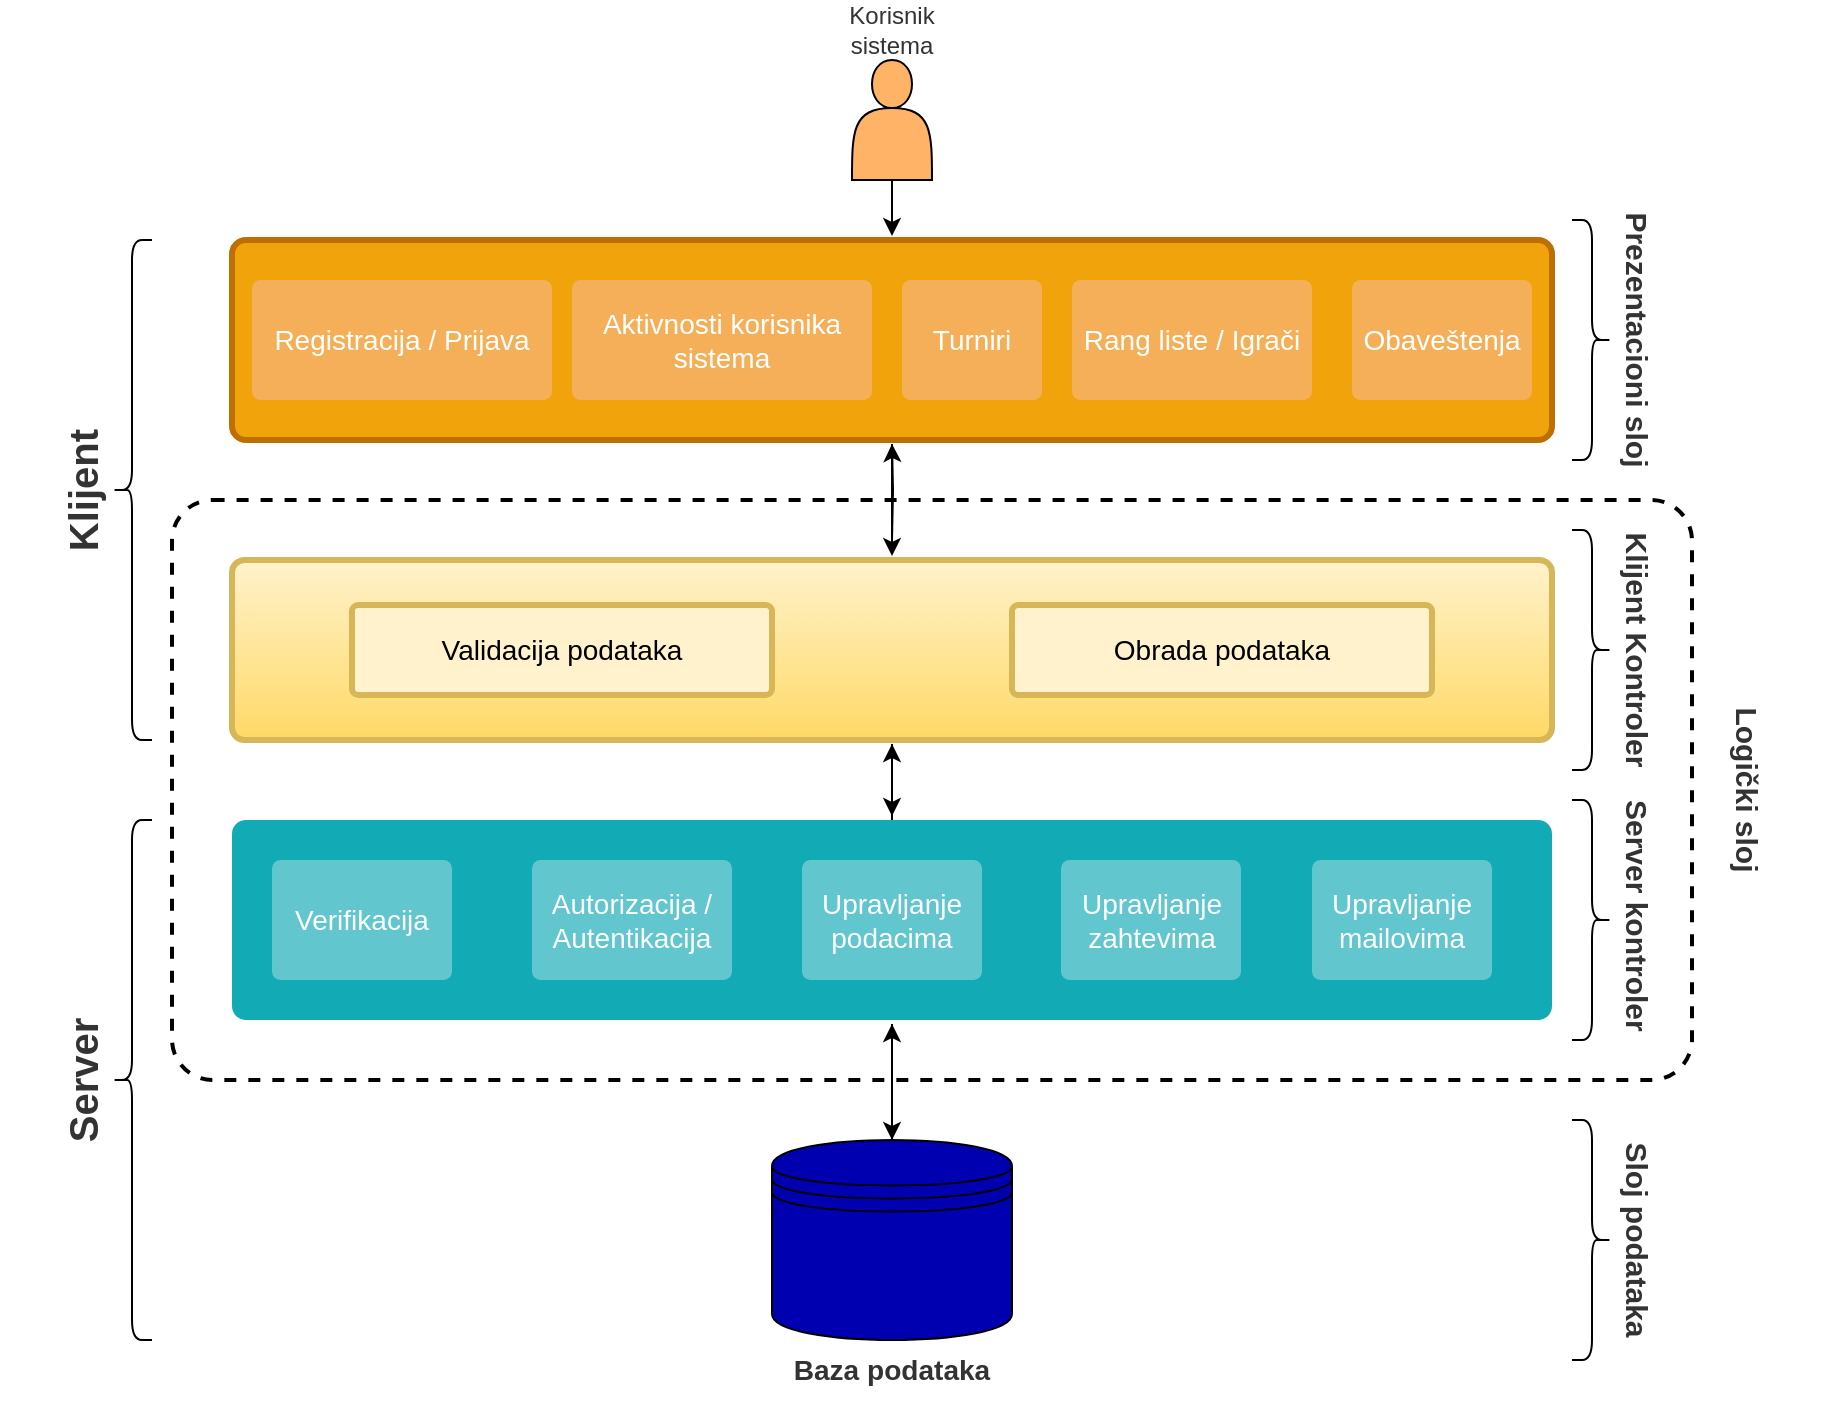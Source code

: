 <mxfile version="15.9.6" type="device"><diagram id="6a731a19-8d31-9384-78a2-239565b7b9f0" name="Page-1"><mxGraphModel dx="1382" dy="764" grid="1" gridSize="10" guides="1" tooltips="1" connect="1" arrows="1" fold="1" page="1" pageScale="1" pageWidth="1169" pageHeight="827" background="none" math="0" shadow="0"><root><mxCell id="0"/><mxCell id="1" parent="0"/><mxCell id="ycYNeVk4FMvr_aUXF9Zh-1812" style="edgeStyle=orthogonalEdgeStyle;rounded=0;orthogonalLoop=1;jettySize=auto;html=1;exitX=0.5;exitY=1;exitDx=0;exitDy=0;fontColor=#A9C4EB;" parent="1" source="ycYNeVk4FMvr_aUXF9Zh-1779" target="ycYNeVk4FMvr_aUXF9Zh-1796" edge="1"><mxGeometry relative="1" as="geometry"/></mxCell><mxCell id="ycYNeVk4FMvr_aUXF9Zh-1779" value="" style="rounded=1;whiteSpace=wrap;html=1;shadow=0;labelBackgroundColor=none;strokeColor=#BD7000;strokeWidth=3;fillColor=#f0a30a;fontFamily=Helvetica;fontSize=14;fontColor=#000000;align=center;spacing=5;fontStyle=1;arcSize=7;perimeterSpacing=2;" parent="1" vertex="1"><mxGeometry x="225" y="169" width="660" height="100" as="geometry"/></mxCell><mxCell id="ycYNeVk4FMvr_aUXF9Zh-1789" value="Registracija / Prijava" style="rounded=1;whiteSpace=wrap;html=1;shadow=0;labelBackgroundColor=none;strokeColor=none;strokeWidth=3;fillColor=#f5af58;fontFamily=Helvetica;fontSize=14;fontColor=#FFFFFF;align=center;spacing=5;arcSize=7;perimeterSpacing=2;" parent="1" vertex="1"><mxGeometry x="235" y="189" width="150" height="60" as="geometry"/></mxCell><mxCell id="ycYNeVk4FMvr_aUXF9Zh-1790" value="Aktivnosti korisnika sistema" style="rounded=1;whiteSpace=wrap;html=1;shadow=0;labelBackgroundColor=none;strokeColor=none;strokeWidth=3;fillColor=#f5af58;fontFamily=Helvetica;fontSize=14;fontColor=#FFFFFF;align=center;spacing=5;arcSize=7;perimeterSpacing=2;" parent="1" vertex="1"><mxGeometry x="395" y="189" width="150" height="60" as="geometry"/></mxCell><mxCell id="ycYNeVk4FMvr_aUXF9Zh-1791" value="Turniri" style="rounded=1;whiteSpace=wrap;html=1;shadow=0;labelBackgroundColor=none;strokeColor=none;strokeWidth=3;fillColor=#f5af58;fontFamily=Helvetica;fontSize=14;fontColor=#FFFFFF;align=center;spacing=5;arcSize=7;perimeterSpacing=2;" parent="1" vertex="1"><mxGeometry x="560" y="189" width="70" height="60" as="geometry"/></mxCell><mxCell id="ycYNeVk4FMvr_aUXF9Zh-1793" value="Rang liste / Igrači" style="rounded=1;whiteSpace=wrap;html=1;shadow=0;labelBackgroundColor=none;strokeColor=none;strokeWidth=3;fillColor=#f5af58;fontFamily=Helvetica;fontSize=14;fontColor=#FFFFFF;align=center;spacing=5;arcSize=7;perimeterSpacing=2;" parent="1" vertex="1"><mxGeometry x="645" y="189" width="120" height="60" as="geometry"/></mxCell><mxCell id="ycYNeVk4FMvr_aUXF9Zh-1794" value="Obaveštenja" style="rounded=1;whiteSpace=wrap;html=1;shadow=0;labelBackgroundColor=none;strokeColor=none;strokeWidth=3;fillColor=#f5af58;fontFamily=Helvetica;fontSize=14;fontColor=#FFFFFF;align=center;spacing=5;arcSize=7;perimeterSpacing=2;" parent="1" vertex="1"><mxGeometry x="785" y="189" width="90" height="60" as="geometry"/></mxCell><mxCell id="ycYNeVk4FMvr_aUXF9Zh-1813" style="edgeStyle=orthogonalEdgeStyle;rounded=0;orthogonalLoop=1;jettySize=auto;html=1;fontColor=#A9C4EB;" parent="1" target="ycYNeVk4FMvr_aUXF9Zh-1779" edge="1"><mxGeometry relative="1" as="geometry"><mxPoint x="555" y="319" as="sourcePoint"/></mxGeometry></mxCell><mxCell id="ycYNeVk4FMvr_aUXF9Zh-1816" style="edgeStyle=orthogonalEdgeStyle;rounded=0;orthogonalLoop=1;jettySize=auto;html=1;exitX=0.5;exitY=1;exitDx=0;exitDy=0;fontColor=#A9C4EB;" parent="1" source="ycYNeVk4FMvr_aUXF9Zh-1796" target="ycYNeVk4FMvr_aUXF9Zh-1800" edge="1"><mxGeometry relative="1" as="geometry"/></mxCell><mxCell id="ycYNeVk4FMvr_aUXF9Zh-1796" value="" style="rounded=1;whiteSpace=wrap;html=1;shadow=0;labelBackgroundColor=none;strokeColor=#d6b656;strokeWidth=3;fillColor=#fff2cc;fontFamily=Helvetica;fontSize=14;align=center;spacing=5;fontStyle=1;arcSize=7;perimeterSpacing=2;gradientColor=#ffd966;" parent="1" vertex="1"><mxGeometry x="225" y="329" width="660" height="90" as="geometry"/></mxCell><mxCell id="ycYNeVk4FMvr_aUXF9Zh-1798" value="Validacija podataka" style="rounded=1;whiteSpace=wrap;html=1;shadow=0;labelBackgroundColor=none;strokeColor=#d6b656;strokeWidth=3;fillColor=#fff2cc;fontFamily=Helvetica;fontSize=14;align=center;spacing=5;fontStyle=0;arcSize=7;perimeterSpacing=2;" parent="1" vertex="1"><mxGeometry x="285" y="351.5" width="210" height="45" as="geometry"/></mxCell><mxCell id="ycYNeVk4FMvr_aUXF9Zh-1799" value="Obrada podataka" style="rounded=1;whiteSpace=wrap;html=1;shadow=0;labelBackgroundColor=none;strokeColor=#d6b656;strokeWidth=3;fillColor=#fff2cc;fontFamily=Helvetica;fontSize=14;align=center;spacing=5;fontStyle=0;arcSize=7;perimeterSpacing=2;" parent="1" vertex="1"><mxGeometry x="615" y="351.5" width="210" height="45" as="geometry"/></mxCell><mxCell id="ycYNeVk4FMvr_aUXF9Zh-1815" style="edgeStyle=orthogonalEdgeStyle;rounded=0;orthogonalLoop=1;jettySize=auto;html=1;entryX=0.5;entryY=1;entryDx=0;entryDy=0;fontColor=#A9C4EB;" parent="1" target="ycYNeVk4FMvr_aUXF9Zh-1796" edge="1"><mxGeometry relative="1" as="geometry"><mxPoint x="555" y="467" as="sourcePoint"/><Array as="points"><mxPoint x="555" y="477"/><mxPoint x="555" y="477"/></Array></mxGeometry></mxCell><mxCell id="ycYNeVk4FMvr_aUXF9Zh-1818" style="edgeStyle=orthogonalEdgeStyle;rounded=0;orthogonalLoop=1;jettySize=auto;html=1;exitX=0.5;exitY=1;exitDx=0;exitDy=0;fontColor=#A9C4EB;entryX=0.5;entryY=0;entryDx=0;entryDy=0;" parent="1" source="ycYNeVk4FMvr_aUXF9Zh-1800" target="ycYNeVk4FMvr_aUXF9Zh-1819" edge="1"><mxGeometry relative="1" as="geometry"><mxPoint x="555" y="589" as="targetPoint"/></mxGeometry></mxCell><mxCell id="ycYNeVk4FMvr_aUXF9Zh-1800" value="" style="rounded=1;whiteSpace=wrap;html=1;shadow=0;labelBackgroundColor=none;strokeColor=none;strokeWidth=3;fillColor=#12aab5;fontFamily=Helvetica;fontSize=14;fontColor=#FFFFFF;align=center;spacing=5;fontStyle=1;arcSize=7;perimeterSpacing=2;" parent="1" vertex="1"><mxGeometry x="225" y="459" width="660" height="100" as="geometry"/></mxCell><mxCell id="ycYNeVk4FMvr_aUXF9Zh-1801" value="Upravljanje mailovima" style="rounded=1;whiteSpace=wrap;html=1;shadow=0;labelBackgroundColor=none;strokeColor=none;strokeWidth=3;fillColor=#61c6ce;fontFamily=Helvetica;fontSize=14;fontColor=#FFFFFF;align=center;spacing=5;fontStyle=0;arcSize=7;perimeterSpacing=2;" parent="1" vertex="1"><mxGeometry x="765" y="479" width="90" height="60" as="geometry"/></mxCell><mxCell id="ycYNeVk4FMvr_aUXF9Zh-1802" value="Verifikacija" style="rounded=1;whiteSpace=wrap;html=1;shadow=0;labelBackgroundColor=none;strokeColor=none;strokeWidth=3;fillColor=#61c6ce;fontFamily=Helvetica;fontSize=14;fontColor=#FFFFFF;align=center;spacing=5;fontStyle=0;arcSize=7;perimeterSpacing=2;" parent="1" vertex="1"><mxGeometry x="245" y="479" width="90" height="60" as="geometry"/></mxCell><mxCell id="ycYNeVk4FMvr_aUXF9Zh-1803" value="Autorizacija / Autentikacija" style="rounded=1;whiteSpace=wrap;html=1;shadow=0;labelBackgroundColor=none;strokeColor=none;strokeWidth=3;fillColor=#61c6ce;fontFamily=Helvetica;fontSize=14;fontColor=#FFFFFF;align=center;spacing=5;fontStyle=0;arcSize=7;perimeterSpacing=2;" parent="1" vertex="1"><mxGeometry x="375" y="479" width="100" height="60" as="geometry"/></mxCell><mxCell id="ycYNeVk4FMvr_aUXF9Zh-1804" value="Upravljanje podacima" style="rounded=1;whiteSpace=wrap;html=1;shadow=0;labelBackgroundColor=none;strokeColor=none;strokeWidth=3;fillColor=#61c6ce;fontFamily=Helvetica;fontSize=14;fontColor=#FFFFFF;align=center;spacing=5;fontStyle=0;arcSize=7;perimeterSpacing=2;" parent="1" vertex="1"><mxGeometry x="510" y="479" width="90" height="60" as="geometry"/></mxCell><mxCell id="ycYNeVk4FMvr_aUXF9Zh-1837" style="edgeStyle=orthogonalEdgeStyle;rounded=0;orthogonalLoop=1;jettySize=auto;html=1;fontSize=20;fontColor=#333333;exitX=0.5;exitY=0;exitDx=0;exitDy=0;" parent="1" source="ycYNeVk4FMvr_aUXF9Zh-1819" target="ycYNeVk4FMvr_aUXF9Zh-1800" edge="1"><mxGeometry relative="1" as="geometry"><mxPoint x="555" y="589" as="sourcePoint"/><Array as="points"><mxPoint x="555" y="599"/><mxPoint x="555" y="599"/></Array></mxGeometry></mxCell><mxCell id="ycYNeVk4FMvr_aUXF9Zh-1819" value="" style="shape=datastore;whiteSpace=wrap;html=1;fontColor=#A9C4EB;fillColor=#0000B0;" parent="1" vertex="1"><mxGeometry x="495" y="619" width="120" height="100" as="geometry"/></mxCell><mxCell id="ycYNeVk4FMvr_aUXF9Zh-1808" value="&lt;h3&gt;&lt;b&gt;&lt;font color=&quot;#333333&quot;&gt;Baza podataka&lt;/font&gt;&lt;/b&gt;&lt;/h3&gt;" style="text;html=1;strokeColor=none;fillColor=none;align=center;verticalAlign=middle;whiteSpace=wrap;rounded=0;fontColor=none;" parent="1" vertex="1"><mxGeometry x="495" y="719" width="120" height="30" as="geometry"/></mxCell><mxCell id="ycYNeVk4FMvr_aUXF9Zh-1820" value="" style="shape=curlyBracket;whiteSpace=wrap;html=1;rounded=1;fontColor=#333333;fillColor=#0000B0;" parent="1" vertex="1"><mxGeometry x="165" y="169" width="20" height="250" as="geometry"/></mxCell><mxCell id="ycYNeVk4FMvr_aUXF9Zh-1821" value="" style="shape=curlyBracket;whiteSpace=wrap;html=1;rounded=1;fontColor=#333333;fillColor=#0000B0;" parent="1" vertex="1"><mxGeometry x="165" y="459" width="20" height="260" as="geometry"/></mxCell><mxCell id="ycYNeVk4FMvr_aUXF9Zh-1822" value="" style="shape=curlyBracket;whiteSpace=wrap;html=1;rounded=1;flipH=1;fontColor=#333333;fillColor=#0000B0;" parent="1" vertex="1"><mxGeometry x="895" y="159" width="20" height="120" as="geometry"/></mxCell><mxCell id="ycYNeVk4FMvr_aUXF9Zh-1823" value="" style="shape=curlyBracket;whiteSpace=wrap;html=1;rounded=1;flipH=1;fontColor=#333333;fillColor=#0000B0;" parent="1" vertex="1"><mxGeometry x="895" y="314" width="20" height="120" as="geometry"/></mxCell><mxCell id="ycYNeVk4FMvr_aUXF9Zh-1824" value="" style="shape=curlyBracket;whiteSpace=wrap;html=1;rounded=1;flipH=1;fontColor=#333333;fillColor=#0000B0;size=0.5;" parent="1" vertex="1"><mxGeometry x="895" y="449" width="20" height="120" as="geometry"/></mxCell><mxCell id="ycYNeVk4FMvr_aUXF9Zh-1825" value="" style="shape=curlyBracket;whiteSpace=wrap;html=1;rounded=1;flipH=1;fontColor=#333333;fillColor=#0000B0;" parent="1" vertex="1"><mxGeometry x="895" y="609" width="20" height="120" as="geometry"/></mxCell><mxCell id="ycYNeVk4FMvr_aUXF9Zh-1830" style="edgeStyle=orthogonalEdgeStyle;rounded=0;orthogonalLoop=1;jettySize=auto;html=1;fontColor=#333333;entryX=0.5;entryY=0;entryDx=0;entryDy=0;" parent="1" source="ycYNeVk4FMvr_aUXF9Zh-1827" target="ycYNeVk4FMvr_aUXF9Zh-1779" edge="1"><mxGeometry relative="1" as="geometry"><mxPoint x="215" y="219" as="targetPoint"/></mxGeometry></mxCell><mxCell id="ycYNeVk4FMvr_aUXF9Zh-1827" value="" style="shape=actor;whiteSpace=wrap;html=1;fontColor=#333333;fillColor=#FFB366;" parent="1" vertex="1"><mxGeometry x="535" y="79" width="40" height="60" as="geometry"/></mxCell><mxCell id="ycYNeVk4FMvr_aUXF9Zh-1828" value="Korisnik sistema" style="text;html=1;strokeColor=none;fillColor=none;align=center;verticalAlign=middle;whiteSpace=wrap;rounded=0;fontColor=#333333;" parent="1" vertex="1"><mxGeometry x="525" y="49" width="60" height="30" as="geometry"/></mxCell><mxCell id="ycYNeVk4FMvr_aUXF9Zh-1832" value="&lt;h1&gt;&lt;b&gt;&lt;font style=&quot;font-size: 20px&quot;&gt;Klijent&lt;/font&gt;&lt;/b&gt;&lt;/h1&gt;" style="text;html=1;strokeColor=none;fillColor=none;align=center;verticalAlign=middle;whiteSpace=wrap;rounded=0;fontColor=#333333;rotation=270;" parent="1" vertex="1"><mxGeometry x="80" y="254" width="140" height="80" as="geometry"/></mxCell><mxCell id="ycYNeVk4FMvr_aUXF9Zh-1833" value="&lt;h1&gt;&lt;b&gt;&lt;font style=&quot;font-size: 20px&quot;&gt;Server&lt;/font&gt;&lt;/b&gt;&lt;/h1&gt;" style="text;html=1;strokeColor=none;fillColor=none;align=center;verticalAlign=middle;whiteSpace=wrap;rounded=0;fontColor=#333333;rotation=270;" parent="1" vertex="1"><mxGeometry x="80" y="549" width="140" height="80" as="geometry"/></mxCell><mxCell id="ycYNeVk4FMvr_aUXF9Zh-1844" value="&lt;h1&gt;&lt;b&gt;&lt;font style=&quot;font-size: 15px&quot;&gt;Prezentacioni sloj&lt;/font&gt;&lt;/b&gt;&lt;/h1&gt;" style="text;html=1;strokeColor=none;fillColor=none;align=center;verticalAlign=middle;whiteSpace=wrap;rounded=0;fontColor=#333333;rotation=90;" parent="1" vertex="1"><mxGeometry x="860" y="179" width="140" height="80" as="geometry"/></mxCell><mxCell id="ycYNeVk4FMvr_aUXF9Zh-1845" value="&lt;h1&gt;&lt;b&gt;&lt;font style=&quot;font-size: 15px&quot;&gt;Klijent Kontroler&lt;/font&gt;&lt;/b&gt;&lt;/h1&gt;" style="text;html=1;strokeColor=none;fillColor=none;align=center;verticalAlign=middle;whiteSpace=wrap;rounded=0;fontColor=#333333;rotation=90;" parent="1" vertex="1"><mxGeometry x="860" y="334" width="140" height="80" as="geometry"/></mxCell><mxCell id="ycYNeVk4FMvr_aUXF9Zh-1846" value="&lt;h1&gt;&lt;span style=&quot;font-size: 15px&quot;&gt;Server kontroler&amp;nbsp;&lt;/span&gt;&lt;br&gt;&lt;/h1&gt;" style="text;html=1;strokeColor=none;fillColor=none;align=center;verticalAlign=middle;whiteSpace=wrap;rounded=0;fontColor=#333333;rotation=90;" parent="1" vertex="1"><mxGeometry x="860" y="479" width="140" height="60" as="geometry"/></mxCell><mxCell id="ycYNeVk4FMvr_aUXF9Zh-1847" value="&lt;h1&gt;&lt;b&gt;&lt;font style=&quot;font-size: 15px&quot;&gt;Sloj podataka&lt;/font&gt;&lt;/b&gt;&lt;/h1&gt;" style="text;html=1;strokeColor=none;fillColor=none;align=center;verticalAlign=middle;whiteSpace=wrap;rounded=0;fontColor=#333333;rotation=90;" parent="1" vertex="1"><mxGeometry x="860" y="629" width="140" height="80" as="geometry"/></mxCell><mxCell id="H8m56ZB33X2Oxtjb1WH--1" value="Upravljanje zahtevima" style="rounded=1;whiteSpace=wrap;html=1;shadow=0;labelBackgroundColor=none;strokeColor=none;strokeWidth=3;fillColor=#61c6ce;fontFamily=Helvetica;fontSize=14;fontColor=#FFFFFF;align=center;spacing=5;fontStyle=0;arcSize=7;perimeterSpacing=2;" vertex="1" parent="1"><mxGeometry x="639.5" y="479" width="90" height="60" as="geometry"/></mxCell><mxCell id="H8m56ZB33X2Oxtjb1WH--2" value="" style="rounded=1;whiteSpace=wrap;html=1;shadow=0;labelBackgroundColor=none;strokeWidth=2;fillColor=none;fontFamily=Helvetica;fontSize=14;align=center;spacing=5;fontStyle=1;arcSize=7;perimeterSpacing=3;dashed=1;" vertex="1" parent="1"><mxGeometry x="195" y="299" width="760" height="290" as="geometry"/></mxCell><mxCell id="H8m56ZB33X2Oxtjb1WH--5" value="&lt;h1&gt;&lt;b&gt;&lt;font style=&quot;font-size: 15px&quot;&gt;Logički sloj&lt;/font&gt;&lt;/b&gt;&lt;/h1&gt;" style="text;html=1;strokeColor=none;fillColor=none;align=center;verticalAlign=middle;whiteSpace=wrap;rounded=0;fontColor=#333333;rotation=90;" vertex="1" parent="1"><mxGeometry x="915" y="404" width="140" height="80" as="geometry"/></mxCell></root></mxGraphModel></diagram></mxfile>